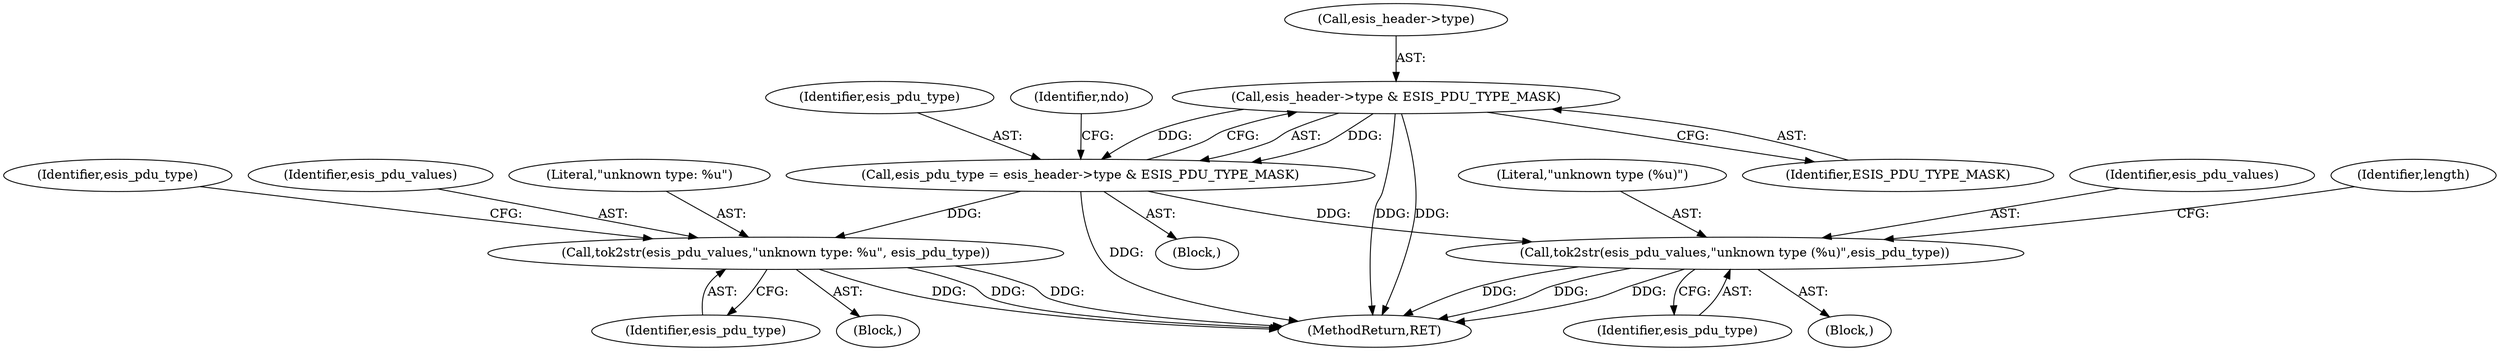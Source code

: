 digraph "0_tcpdump_c177cb3800a9a68d79b2812f0ffcb9479abd6eb8@pointer" {
"1000232" [label="(Call,esis_header->type & ESIS_PDU_TYPE_MASK)"];
"1000230" [label="(Call,esis_pdu_type = esis_header->type & ESIS_PDU_TYPE_MASK)"];
"1000257" [label="(Call,tok2str(esis_pdu_values,\"unknown type (%u)\",esis_pdu_type))"];
"1000279" [label="(Call,tok2str(esis_pdu_values,\"unknown type: %u\", esis_pdu_type))"];
"1000231" [label="(Identifier,esis_pdu_type)"];
"1000279" [label="(Call,tok2str(esis_pdu_values,\"unknown type: %u\", esis_pdu_type))"];
"1000233" [label="(Call,esis_header->type)"];
"1000236" [label="(Identifier,ESIS_PDU_TYPE_MASK)"];
"1000108" [label="(Block,)"];
"1000232" [label="(Call,esis_header->type & ESIS_PDU_TYPE_MASK)"];
"1000282" [label="(Identifier,esis_pdu_type)"];
"1000230" [label="(Call,esis_pdu_type = esis_header->type & ESIS_PDU_TYPE_MASK)"];
"1000278" [label="(Block,)"];
"1000240" [label="(Identifier,ndo)"];
"1000281" [label="(Literal,\"unknown type: %u\")"];
"1000257" [label="(Call,tok2str(esis_pdu_values,\"unknown type (%u)\",esis_pdu_type))"];
"1000259" [label="(Literal,\"unknown type (%u)\")"];
"1000260" [label="(Identifier,esis_pdu_type)"];
"1000865" [label="(MethodReturn,RET)"];
"1000283" [label="(Identifier,esis_pdu_type)"];
"1000280" [label="(Identifier,esis_pdu_values)"];
"1000256" [label="(Block,)"];
"1000258" [label="(Identifier,esis_pdu_values)"];
"1000261" [label="(Identifier,length)"];
"1000232" -> "1000230"  [label="AST: "];
"1000232" -> "1000236"  [label="CFG: "];
"1000233" -> "1000232"  [label="AST: "];
"1000236" -> "1000232"  [label="AST: "];
"1000230" -> "1000232"  [label="CFG: "];
"1000232" -> "1000865"  [label="DDG: "];
"1000232" -> "1000865"  [label="DDG: "];
"1000232" -> "1000230"  [label="DDG: "];
"1000232" -> "1000230"  [label="DDG: "];
"1000230" -> "1000108"  [label="AST: "];
"1000231" -> "1000230"  [label="AST: "];
"1000240" -> "1000230"  [label="CFG: "];
"1000230" -> "1000865"  [label="DDG: "];
"1000230" -> "1000257"  [label="DDG: "];
"1000230" -> "1000279"  [label="DDG: "];
"1000257" -> "1000256"  [label="AST: "];
"1000257" -> "1000260"  [label="CFG: "];
"1000258" -> "1000257"  [label="AST: "];
"1000259" -> "1000257"  [label="AST: "];
"1000260" -> "1000257"  [label="AST: "];
"1000261" -> "1000257"  [label="CFG: "];
"1000257" -> "1000865"  [label="DDG: "];
"1000257" -> "1000865"  [label="DDG: "];
"1000257" -> "1000865"  [label="DDG: "];
"1000279" -> "1000278"  [label="AST: "];
"1000279" -> "1000282"  [label="CFG: "];
"1000280" -> "1000279"  [label="AST: "];
"1000281" -> "1000279"  [label="AST: "];
"1000282" -> "1000279"  [label="AST: "];
"1000283" -> "1000279"  [label="CFG: "];
"1000279" -> "1000865"  [label="DDG: "];
"1000279" -> "1000865"  [label="DDG: "];
"1000279" -> "1000865"  [label="DDG: "];
}
